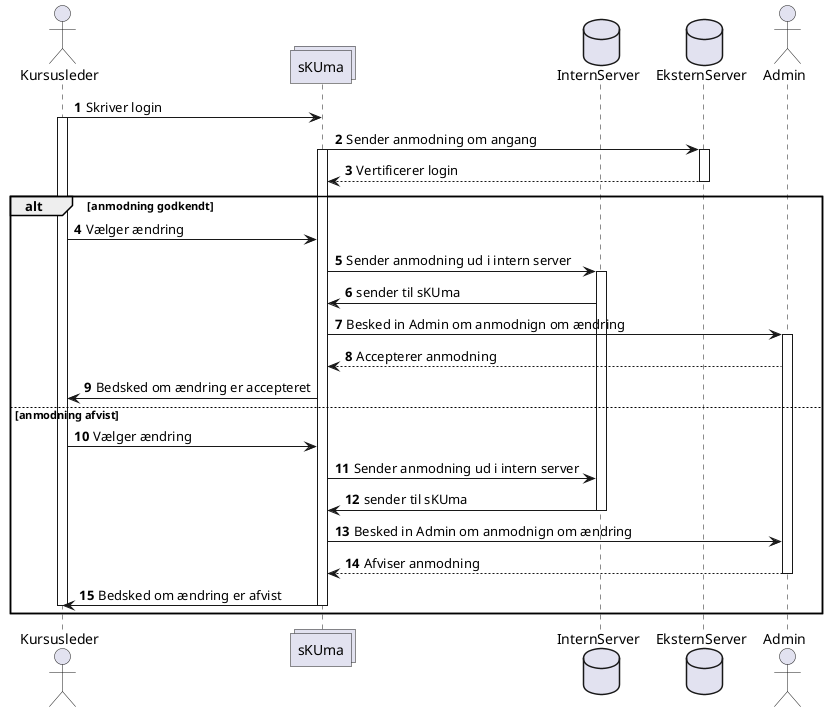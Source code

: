 @startuml
'https://plantuml.com/sequence-diagram

autonumber
actor Kursusleder as Foo
collections sKUma as Foo1
database InternServer as Foo2
database EksternServer as Foo3
actor Admin as Foo4

Foo -> Foo1 : Skriver login
activate Foo
Foo1 -> Foo3 : Sender anmodning om angang
activate Foo3
activate Foo1
Foo3 --> Foo1 : Vertificerer login
deactivate Foo3

alt anmodning godkendt
    Foo -> Foo1 : Vælger ændring
    Foo1 -> Foo2 : Sender anmodning ud i intern server
    activate Foo2
    Foo2 -> Foo1 : sender til sKUma
    Foo1 -> Foo4 : Besked in Admin om anmodnign om ændring
    activate Foo4
    Foo4 --> Foo1 : Accepterer anmodning
    Foo1 -> Foo : Bedsked om ændring er accepteret

else anmodning afvist
    Foo -> Foo1 : Vælger ændring
    Foo1 -> Foo2 : Sender anmodning ud i intern server
    Foo2 -> Foo1 : sender til sKUma
    deactivate Foo2
    Foo1 -> Foo4 : Besked in Admin om anmodnign om ændring
    Foo4 --> Foo1 : Afviser anmodning
    deactivate Foo4
    Foo1 -> Foo : Bedsked om ændring er afvist
    deactivate Foo1
    deactivate Foo
    end








@enduml